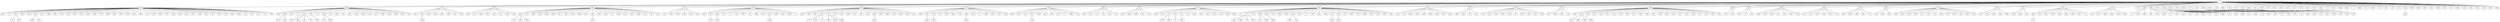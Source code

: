graph {

1--126   
1--404   
1--174   
1--214   
1--381   
1--53   
1--217   
1--96   
1--435   
1--60   
1--483   
1--175   
1--177   
1--99   
1--235   
1--49   
1--313   
1--257   
1--169   
1--466   
1--66   
1--486   
1--326   
1--370   
1--204   
1--173   
1--252   
1--31   
1--215   
1--153   
1--95   
1--368   
1--460   
1--167   
1--234   
1--455   
1--387   
1--482   
1--27   
1--64   
1--309   
1--267   
1--242   
1--490   
1--29   
1--114   
1--55   
1--424   
1--42   
1--246   
1--83   
1--80   
1--419   
1--422   
1--152   
1--425   
1--416   
1--211   
1--250   
1--3   
1--411   
126--346   
126--52   
126--432   
1--456   
404--189   
126--383   
126--210   
1--340   
404--498   
174--457   
404--140   
174--293   
126--413   
126--45   
404--74   
404--105   
126--186   
126--294   
1--5   
126--158   
381--492   
381--327   
1--449   
381--480   
126--197   
214--146   
1--17   
126--487   
126--415   
53--311   
404--165   
404--21   
214--25   
1--400   
381--159   
53--330   
126--285   
404--206   
1--172   
126--469   
435--403   
381--248   
404--79   
126--371   
381--289   
126--358   
53--399   
214--495   
217--481   
96--329   
217--98   
1--69   
214--397   
217--489   
217--171   
404--401   
1--32   
99--11   
1--277   
483--86   
381--62   
126--428   
235--101   
99--97   
177--433   
217--6   
235--30   
96--260   
1--291   
177--373   
126--420   
99--372   
381--328   
53--168   
96--261   
217--125   
126--478   
1--496   
1--138   
177--72   
60--485   
99--300   
169--238   
175--292   
435--430   
99--436   
404--68   
217--438   
214--107   
169--161   
126--208   
483--321   
60--412   
174--324   
313--123   
404--407   
1--253   
49--303   
257--347   
235--344   
1--34   
435--470   
96--282   
214--67   
126--360   
96--24   
1--268   
466--251   
177--247   
99--219   
175--408   
217--331   
99--493   
96--110   
466--223   
174--345   
99--359   
235--440   
370--288   
169--150   
435--35   
235--439   
53--100   
169--241   
96--143   
96--476   
404--392   
99--218   
235--198   
60--113   
96--20   
53--395   
1--176   
169--115   
126--73   
326--112   
1--19   
49--341   
126--104   
177--91   
96--237   
177--51   
313--191   
60--322   
313--302   
169--137   
99--377   
217--308   
326--44   
1--388   
381--205   
217--255   
370--356   
217--301   
435--130   
99--8   
169--414   
169--297   
204--39   
169--284   
174--193   
381--499   
257--446   
126--462   
49--47   
486--386   
483--15   
99--232   
435--465   
96--187   
381--207   
435--378   
326--276   
66--264   
99--134   
435--194   
1--118   
60--283   
169--472   
177--427   
126--38   
435--278   
96--491   
217--369   
486--200   
313--269   
173--290   
175--406   
66--23   
169--394   
126--262   
96--441   
126--139   
126--155   
169--363   
126--195   
313--133   
60--231   
1--129   
99--366   
1--353   
404--244   
1--144   
214--376   
175--119   
215--305   
126--258   
99--16   
169--467   
381--142   
313--82   
96--488   
235--156   
215--473   
99--202   
486--256   
60--393   
96--149   
404--312   
126--192   
126--94   
483--76   
177--479   
49--117   
173--304   
235--451   
99--87   
252--145   
214--336   
175--375   
126--352   
252--229   
99--409   
173--316   
96--405   
177--447   
153--56   
381--124   
381--263   
60--357   
153--227   
326--226   
126--135   
60--0   
99--475   
173--494   
235--239   
381--12   
252--474   
252--160   
126--343   
215--391   
153--380   
313--410   
460--89   
66--58   
215--338   
368--7   
404--317   
99--286   
153--310   
169--339   
169--365   
31--418   
313--185   
257--236   
486--61   
96--225   
215--453   
173--85   
381--163   
381--111   
1--429   
234--273   
173--90   
234--93   
99--281   
460--355   
177--423   
252--390   
177--151   
169--103   
435--4   
217--141   
174--295   
234--178   
435--348   
126--443   
404--458   
234--323   
60--484   
217--108   
460--296   
387--170   
126--81   
215--265   
486--274   
381--307   
381--396   
31--230   
215--385   
169--437   
404--342   
486--402   
483--43   
404--389   
215--131   
486--128   
215--37   
173--78   
153--120   
169--243   
169--181   
99--426   
483--272   
387--287   
174--46   
169--10   
309--18   
167--421   
1--306   
381--121   
455--222   
234--233   
368--318   
177--148   
455--468   
126--221   
99--497   
126--132   
460--77   
455--28   
381--54   
126--271   
326--275   
482--157   
387--320   
257--26   
173--166   
217--2   
404--259   
435--314   
169--154   
381--325   
29--106   
169--445   
482--48   
204--162   
309--240   
435--212   
326--417   
153--299   
204--335   
42--224   
99--254   
173--354   
370--384   
435--190   
455--182   
368--464   
455--349   
455--41   
177--459   
29--379   
309--228   
455--196   
173--136   
60--92   
313--315   
27--270   
267--14   
96--351   
126--382   
432--57   
173--59   
370--361   
42--88   
313--249   
498--147   
293--180   
174--220   
432--367   
492--127   
413--209   
413--36   
31--319   
105--116   
492--84   
165--471   
169--213   
105--461   
492--109   
97--184   
97--188   
267--245   
97--70   
72--374   
105--50   
300--22   
291--332   
498--350   
206--65   
98--122   
161--452   
489--179   
282--75   
282--216   
436--364   
97--102   
161--448   
300--280   
247--9   
24--183   
370--33   
173--164   
161--203   
282--71   
24--434   
173--333   
72--199   
218--398   
161--450   
322--279   
430--444   
105--337   
218--40   
470--463   
24--266   
194--334   
16--442   
301--298   
142--477   
206--454   
305--13   
491--431   
202--362   
404--63   
91--201   
}
